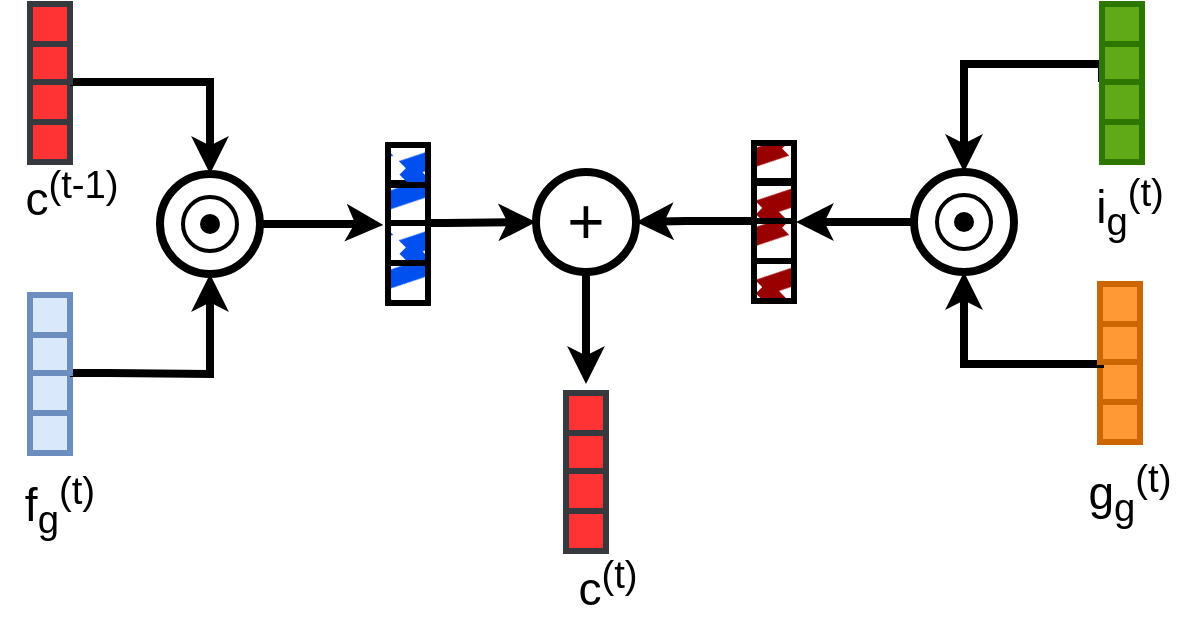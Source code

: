 <mxfile version="24.2.1" type="github">
  <diagram id="C5RBs43oDa-KdzZeNtuy" name="Page-1">
    <mxGraphModel dx="114" dy="547" grid="1" gridSize="10" guides="1" tooltips="1" connect="1" arrows="1" fold="1" page="1" pageScale="1" pageWidth="827" pageHeight="1169" math="0" shadow="0">
      <root>
        <mxCell id="WIyWlLk6GJQsqaUBKTNV-0" />
        <mxCell id="WIyWlLk6GJQsqaUBKTNV-1" parent="WIyWlLk6GJQsqaUBKTNV-0" />
        <mxCell id="QPUKJMc_b6XZX64P_FaV-15" value="f&lt;sub&gt;g&lt;/sub&gt;&lt;sup&gt;(t)&lt;/sup&gt;" style="text;html=1;align=center;verticalAlign=middle;whiteSpace=wrap;rounded=0;fontSize=23;strokeWidth=4;" vertex="1" parent="WIyWlLk6GJQsqaUBKTNV-1">
          <mxGeometry x="840" y="244.5" width="60" height="30" as="geometry" />
        </mxCell>
        <mxCell id="QPUKJMc_b6XZX64P_FaV-28" value="" style="rounded=0;whiteSpace=wrap;html=1;strokeWidth=3;fillColor=#FF3333;strokeColor=#36393d;" vertex="1" parent="WIyWlLk6GJQsqaUBKTNV-1">
          <mxGeometry x="855" y="69" width="20" height="20" as="geometry" />
        </mxCell>
        <mxCell id="QPUKJMc_b6XZX64P_FaV-29" value="" style="rounded=0;whiteSpace=wrap;html=1;strokeWidth=3;fillColor=#FF3333;strokeColor=#36393d;" vertex="1" parent="WIyWlLk6GJQsqaUBKTNV-1">
          <mxGeometry x="855" y="49" width="20" height="20" as="geometry" />
        </mxCell>
        <mxCell id="QPUKJMc_b6XZX64P_FaV-79" style="edgeStyle=orthogonalEdgeStyle;rounded=0;orthogonalLoop=1;jettySize=auto;html=1;exitX=1;exitY=1;exitDx=0;exitDy=0;entryX=0.5;entryY=0;entryDx=0;entryDy=0;strokeWidth=4;" edge="1" parent="WIyWlLk6GJQsqaUBKTNV-1" source="QPUKJMc_b6XZX64P_FaV-30" target="QPUKJMc_b6XZX64P_FaV-32">
          <mxGeometry relative="1" as="geometry">
            <Array as="points">
              <mxPoint x="945" y="49" />
            </Array>
          </mxGeometry>
        </mxCell>
        <mxCell id="QPUKJMc_b6XZX64P_FaV-30" value="" style="rounded=0;whiteSpace=wrap;html=1;strokeWidth=3;fillColor=#FF3333;strokeColor=#36393d;" vertex="1" parent="WIyWlLk6GJQsqaUBKTNV-1">
          <mxGeometry x="855" y="29" width="20" height="20" as="geometry" />
        </mxCell>
        <mxCell id="QPUKJMc_b6XZX64P_FaV-31" style="edgeStyle=orthogonalEdgeStyle;rounded=0;orthogonalLoop=1;jettySize=auto;html=1;exitX=1;exitY=0.5;exitDx=0;exitDy=0;strokeWidth=4;entryX=-0.117;entryY=0.05;entryDx=0;entryDy=0;entryPerimeter=0;" edge="1" parent="WIyWlLk6GJQsqaUBKTNV-1" source="QPUKJMc_b6XZX64P_FaV-32" target="QPUKJMc_b6XZX64P_FaV-39">
          <mxGeometry relative="1" as="geometry">
            <mxPoint x="1033" y="119.948" as="targetPoint" />
            <Array as="points">
              <mxPoint x="1024" y="120" />
              <mxPoint x="1024" y="120" />
            </Array>
          </mxGeometry>
        </mxCell>
        <mxCell id="QPUKJMc_b6XZX64P_FaV-32" value="" style="ellipse;whiteSpace=wrap;html=1;aspect=fixed;fontSize=32;strokeWidth=4;" vertex="1" parent="WIyWlLk6GJQsqaUBKTNV-1">
          <mxGeometry x="920" y="95" width="50" height="50" as="geometry" />
        </mxCell>
        <mxCell id="QPUKJMc_b6XZX64P_FaV-33" value="" style="rounded=0;whiteSpace=wrap;html=1;strokeWidth=3;fillColor=#FF3333;strokeColor=#36393d;" vertex="1" parent="WIyWlLk6GJQsqaUBKTNV-1">
          <mxGeometry x="855" y="10" width="20" height="20" as="geometry" />
        </mxCell>
        <mxCell id="QPUKJMc_b6XZX64P_FaV-35" value="c&lt;sup&gt;(t-1)&lt;/sup&gt;" style="text;html=1;align=center;verticalAlign=middle;whiteSpace=wrap;rounded=0;fontSize=23;strokeWidth=4;" vertex="1" parent="WIyWlLk6GJQsqaUBKTNV-1">
          <mxGeometry x="846" y="90" width="60" height="30" as="geometry" />
        </mxCell>
        <mxCell id="QPUKJMc_b6XZX64P_FaV-36" value="" style="ellipse;whiteSpace=wrap;html=1;aspect=fixed;strokeWidth=2;" vertex="1" parent="WIyWlLk6GJQsqaUBKTNV-1">
          <mxGeometry x="931.5" y="106.5" width="27" height="27" as="geometry" />
        </mxCell>
        <mxCell id="QPUKJMc_b6XZX64P_FaV-37" value="" style="shape=waypoint;sketch=0;fillStyle=solid;size=6;pointerEvents=1;points=[];fillColor=none;resizable=0;rotatable=0;perimeter=centerPerimeter;snapToPoint=1;strokeWidth=3;" vertex="1" parent="WIyWlLk6GJQsqaUBKTNV-1">
          <mxGeometry x="935" y="110" width="20" height="20" as="geometry" />
        </mxCell>
        <mxCell id="QPUKJMc_b6XZX64P_FaV-38" value="" style="rounded=0;whiteSpace=wrap;html=1;strokeWidth=3;fillColor=#0050ef;strokeColor=#000000;fillStyle=zigzag-line;fontColor=#ffffff;" vertex="1" parent="WIyWlLk6GJQsqaUBKTNV-1">
          <mxGeometry x="1034" y="139.5" width="20" height="20" as="geometry" />
        </mxCell>
        <mxCell id="QPUKJMc_b6XZX64P_FaV-39" value="" style="rounded=0;whiteSpace=wrap;html=1;strokeWidth=3;fillColor=#0050ef;strokeColor=#000000;fillStyle=zigzag-line;fontColor=#ffffff;" vertex="1" parent="WIyWlLk6GJQsqaUBKTNV-1">
          <mxGeometry x="1034" y="119.5" width="20" height="20" as="geometry" />
        </mxCell>
        <mxCell id="QPUKJMc_b6XZX64P_FaV-96" style="edgeStyle=orthogonalEdgeStyle;rounded=0;orthogonalLoop=1;jettySize=auto;html=1;exitX=1;exitY=1;exitDx=0;exitDy=0;entryX=0;entryY=0.5;entryDx=0;entryDy=0;strokeWidth=4;" edge="1" parent="WIyWlLk6GJQsqaUBKTNV-1" source="QPUKJMc_b6XZX64P_FaV-40" target="QPUKJMc_b6XZX64P_FaV-95">
          <mxGeometry relative="1" as="geometry">
            <Array as="points">
              <mxPoint x="1063" y="119" />
            </Array>
          </mxGeometry>
        </mxCell>
        <mxCell id="QPUKJMc_b6XZX64P_FaV-40" value="" style="rounded=0;whiteSpace=wrap;html=1;strokeWidth=3;fillColor=#0050ef;strokeColor=#000000;fillStyle=zigzag-line;fontColor=#ffffff;" vertex="1" parent="WIyWlLk6GJQsqaUBKTNV-1">
          <mxGeometry x="1034" y="99.5" width="20" height="20" as="geometry" />
        </mxCell>
        <mxCell id="QPUKJMc_b6XZX64P_FaV-41" value="" style="rounded=0;whiteSpace=wrap;html=1;strokeWidth=3;fillColor=#0050ef;strokeColor=#000000;fillStyle=zigzag-line;fontColor=#ffffff;" vertex="1" parent="WIyWlLk6GJQsqaUBKTNV-1">
          <mxGeometry x="1034" y="80.5" width="20" height="20" as="geometry" />
        </mxCell>
        <mxCell id="QPUKJMc_b6XZX64P_FaV-42" value="" style="rounded=0;whiteSpace=wrap;html=1;strokeWidth=3;fillColor=#dae8fc;strokeColor=#6c8ebf;" vertex="1" parent="WIyWlLk6GJQsqaUBKTNV-1">
          <mxGeometry x="855" y="214.5" width="20" height="20" as="geometry" />
        </mxCell>
        <mxCell id="QPUKJMc_b6XZX64P_FaV-43" value="" style="rounded=0;whiteSpace=wrap;html=1;strokeWidth=3;fillColor=#dae8fc;strokeColor=#6c8ebf;" vertex="1" parent="WIyWlLk6GJQsqaUBKTNV-1">
          <mxGeometry x="855" y="194.5" width="20" height="20" as="geometry" />
        </mxCell>
        <mxCell id="QPUKJMc_b6XZX64P_FaV-63" style="edgeStyle=orthogonalEdgeStyle;rounded=0;orthogonalLoop=1;jettySize=auto;html=1;exitX=1;exitY=1;exitDx=0;exitDy=0;entryX=0.5;entryY=1;entryDx=0;entryDy=0;strokeWidth=4;" edge="1" parent="WIyWlLk6GJQsqaUBKTNV-1" source="QPUKJMc_b6XZX64P_FaV-44" target="QPUKJMc_b6XZX64P_FaV-32">
          <mxGeometry relative="1" as="geometry">
            <Array as="points">
              <mxPoint x="894" y="195" />
              <mxPoint x="1282" y="195" />
            </Array>
          </mxGeometry>
        </mxCell>
        <mxCell id="QPUKJMc_b6XZX64P_FaV-44" value="" style="rounded=0;whiteSpace=wrap;html=1;strokeWidth=3;fillColor=#dae8fc;strokeColor=#6c8ebf;" vertex="1" parent="WIyWlLk6GJQsqaUBKTNV-1">
          <mxGeometry x="855" y="174.5" width="20" height="20" as="geometry" />
        </mxCell>
        <mxCell id="QPUKJMc_b6XZX64P_FaV-46" value="" style="rounded=0;whiteSpace=wrap;html=1;strokeWidth=3;fillColor=#dae8fc;strokeColor=#6c8ebf;" vertex="1" parent="WIyWlLk6GJQsqaUBKTNV-1">
          <mxGeometry x="855" y="155.5" width="20" height="20" as="geometry" />
        </mxCell>
        <mxCell id="QPUKJMc_b6XZX64P_FaV-66" value="i&lt;sub&gt;g&lt;/sub&gt;&lt;sup&gt;(t)&lt;/sup&gt;" style="text;html=1;align=center;verticalAlign=middle;whiteSpace=wrap;rounded=0;fontSize=23;strokeWidth=4;" vertex="1" parent="WIyWlLk6GJQsqaUBKTNV-1">
          <mxGeometry x="1375" y="96" width="60" height="30" as="geometry" />
        </mxCell>
        <mxCell id="QPUKJMc_b6XZX64P_FaV-67" value="" style="rounded=0;whiteSpace=wrap;html=1;strokeWidth=3;fillColor=#60a917;strokeColor=#2D7600;fontColor=#ffffff;" vertex="1" parent="WIyWlLk6GJQsqaUBKTNV-1">
          <mxGeometry x="1391" y="69" width="20" height="20" as="geometry" />
        </mxCell>
        <mxCell id="QPUKJMc_b6XZX64P_FaV-68" value="" style="rounded=0;whiteSpace=wrap;html=1;strokeWidth=3;fillColor=#60a917;strokeColor=#2D7600;fontColor=#ffffff;" vertex="1" parent="WIyWlLk6GJQsqaUBKTNV-1">
          <mxGeometry x="1391" y="49" width="20" height="20" as="geometry" />
        </mxCell>
        <mxCell id="QPUKJMc_b6XZX64P_FaV-93" style="edgeStyle=orthogonalEdgeStyle;rounded=0;orthogonalLoop=1;jettySize=auto;html=1;exitX=0;exitY=1;exitDx=0;exitDy=0;strokeWidth=4;" edge="1" parent="WIyWlLk6GJQsqaUBKTNV-1" source="QPUKJMc_b6XZX64P_FaV-69" target="QPUKJMc_b6XZX64P_FaV-76">
          <mxGeometry relative="1" as="geometry">
            <Array as="points">
              <mxPoint x="1391" y="40" />
              <mxPoint x="1322" y="40" />
            </Array>
          </mxGeometry>
        </mxCell>
        <mxCell id="QPUKJMc_b6XZX64P_FaV-69" value="" style="rounded=0;whiteSpace=wrap;html=1;strokeWidth=3;fillColor=#60a917;strokeColor=#2D7600;fontColor=#ffffff;" vertex="1" parent="WIyWlLk6GJQsqaUBKTNV-1">
          <mxGeometry x="1391" y="29" width="20" height="20" as="geometry" />
        </mxCell>
        <mxCell id="QPUKJMc_b6XZX64P_FaV-70" value="" style="rounded=0;whiteSpace=wrap;html=1;strokeWidth=3;fillColor=#60a917;strokeColor=#2D7600;fontColor=#ffffff;" vertex="1" parent="WIyWlLk6GJQsqaUBKTNV-1">
          <mxGeometry x="1391" y="10" width="20" height="20" as="geometry" />
        </mxCell>
        <mxCell id="QPUKJMc_b6XZX64P_FaV-71" value="g&lt;sub&gt;g&lt;/sub&gt;&lt;sup&gt;(t)&lt;/sup&gt;" style="text;html=1;align=center;verticalAlign=middle;whiteSpace=wrap;rounded=0;fontSize=23;strokeWidth=4;" vertex="1" parent="WIyWlLk6GJQsqaUBKTNV-1">
          <mxGeometry x="1375" y="239" width="60" height="30" as="geometry" />
        </mxCell>
        <mxCell id="QPUKJMc_b6XZX64P_FaV-72" value="" style="rounded=0;whiteSpace=wrap;html=1;strokeWidth=3;fillColor=#FF9933;strokeColor=#CC6600;" vertex="1" parent="WIyWlLk6GJQsqaUBKTNV-1">
          <mxGeometry x="1390" y="209" width="20" height="20" as="geometry" />
        </mxCell>
        <mxCell id="QPUKJMc_b6XZX64P_FaV-73" value="" style="rounded=0;whiteSpace=wrap;html=1;strokeWidth=3;fillColor=#FF9933;strokeColor=#CC6600;" vertex="1" parent="WIyWlLk6GJQsqaUBKTNV-1">
          <mxGeometry x="1390" y="189" width="20" height="20" as="geometry" />
        </mxCell>
        <mxCell id="QPUKJMc_b6XZX64P_FaV-94" style="edgeStyle=orthogonalEdgeStyle;rounded=0;orthogonalLoop=1;jettySize=auto;html=1;exitX=0;exitY=1;exitDx=0;exitDy=0;entryX=0.5;entryY=1;entryDx=0;entryDy=0;strokeWidth=4;" edge="1" parent="WIyWlLk6GJQsqaUBKTNV-1" source="QPUKJMc_b6XZX64P_FaV-74" target="QPUKJMc_b6XZX64P_FaV-76">
          <mxGeometry relative="1" as="geometry">
            <Array as="points">
              <mxPoint x="1390" y="190" />
              <mxPoint x="1322" y="190" />
            </Array>
          </mxGeometry>
        </mxCell>
        <mxCell id="QPUKJMc_b6XZX64P_FaV-74" value="" style="rounded=0;whiteSpace=wrap;html=1;strokeWidth=3;fillColor=#FF9933;strokeColor=#CC6600;" vertex="1" parent="WIyWlLk6GJQsqaUBKTNV-1">
          <mxGeometry x="1390" y="169" width="20" height="20" as="geometry" />
        </mxCell>
        <mxCell id="QPUKJMc_b6XZX64P_FaV-75" value="" style="rounded=0;whiteSpace=wrap;html=1;strokeWidth=3;fillColor=#FF9933;strokeColor=#CC6600;" vertex="1" parent="WIyWlLk6GJQsqaUBKTNV-1">
          <mxGeometry x="1390" y="150" width="20" height="20" as="geometry" />
        </mxCell>
        <mxCell id="QPUKJMc_b6XZX64P_FaV-86" style="edgeStyle=orthogonalEdgeStyle;rounded=0;orthogonalLoop=1;jettySize=auto;html=1;exitX=0;exitY=0.5;exitDx=0;exitDy=0;strokeWidth=4;" edge="1" parent="WIyWlLk6GJQsqaUBKTNV-1" source="QPUKJMc_b6XZX64P_FaV-76">
          <mxGeometry relative="1" as="geometry">
            <mxPoint x="1238" y="119" as="targetPoint" />
          </mxGeometry>
        </mxCell>
        <mxCell id="QPUKJMc_b6XZX64P_FaV-76" value="" style="ellipse;whiteSpace=wrap;html=1;aspect=fixed;fontSize=32;strokeWidth=4;" vertex="1" parent="WIyWlLk6GJQsqaUBKTNV-1">
          <mxGeometry x="1297" y="94" width="50" height="50" as="geometry" />
        </mxCell>
        <mxCell id="QPUKJMc_b6XZX64P_FaV-77" value="" style="ellipse;whiteSpace=wrap;html=1;aspect=fixed;strokeWidth=2;" vertex="1" parent="WIyWlLk6GJQsqaUBKTNV-1">
          <mxGeometry x="1308.5" y="105.5" width="27" height="27" as="geometry" />
        </mxCell>
        <mxCell id="QPUKJMc_b6XZX64P_FaV-78" value="" style="shape=waypoint;sketch=0;fillStyle=solid;size=6;pointerEvents=1;points=[];fillColor=none;resizable=0;rotatable=0;perimeter=centerPerimeter;snapToPoint=1;strokeWidth=3;" vertex="1" parent="WIyWlLk6GJQsqaUBKTNV-1">
          <mxGeometry x="1312" y="109" width="20" height="20" as="geometry" />
        </mxCell>
        <mxCell id="QPUKJMc_b6XZX64P_FaV-89" value="" style="rounded=0;whiteSpace=wrap;html=1;strokeWidth=3;fillColor=#990000;strokeColor=#000000;fillStyle=zigzag-line;fontColor=#ffffff;" vertex="1" parent="WIyWlLk6GJQsqaUBKTNV-1">
          <mxGeometry x="1217" y="138.5" width="20" height="20" as="geometry" />
        </mxCell>
        <mxCell id="QPUKJMc_b6XZX64P_FaV-90" value="" style="rounded=0;whiteSpace=wrap;html=1;strokeWidth=3;fillColor=#990000;strokeColor=#000000;fillStyle=zigzag-line;fontColor=#ffffff;" vertex="1" parent="WIyWlLk6GJQsqaUBKTNV-1">
          <mxGeometry x="1217" y="118.5" width="20" height="20" as="geometry" />
        </mxCell>
        <mxCell id="QPUKJMc_b6XZX64P_FaV-97" style="edgeStyle=orthogonalEdgeStyle;rounded=0;orthogonalLoop=1;jettySize=auto;html=1;exitX=0;exitY=1;exitDx=0;exitDy=0;entryX=1;entryY=0.5;entryDx=0;entryDy=0;strokeWidth=4;" edge="1" parent="WIyWlLk6GJQsqaUBKTNV-1" source="QPUKJMc_b6XZX64P_FaV-91" target="QPUKJMc_b6XZX64P_FaV-95">
          <mxGeometry relative="1" as="geometry">
            <Array as="points">
              <mxPoint x="1183" y="118" />
            </Array>
          </mxGeometry>
        </mxCell>
        <mxCell id="QPUKJMc_b6XZX64P_FaV-91" value="" style="rounded=0;whiteSpace=wrap;html=1;strokeWidth=3;fillColor=#990000;strokeColor=#000000;fillStyle=zigzag-line;fontColor=#ffffff;" vertex="1" parent="WIyWlLk6GJQsqaUBKTNV-1">
          <mxGeometry x="1217" y="98.5" width="20" height="20" as="geometry" />
        </mxCell>
        <mxCell id="QPUKJMc_b6XZX64P_FaV-92" value="" style="rounded=0;whiteSpace=wrap;html=1;strokeWidth=3;fillColor=#990000;strokeColor=#000000;fillStyle=zigzag-line;fontColor=#ffffff;" vertex="1" parent="WIyWlLk6GJQsqaUBKTNV-1">
          <mxGeometry x="1217" y="79.5" width="20" height="20" as="geometry" />
        </mxCell>
        <mxCell id="QPUKJMc_b6XZX64P_FaV-98" style="edgeStyle=orthogonalEdgeStyle;rounded=0;orthogonalLoop=1;jettySize=auto;html=1;strokeWidth=4;" edge="1" parent="WIyWlLk6GJQsqaUBKTNV-1" source="QPUKJMc_b6XZX64P_FaV-95">
          <mxGeometry relative="1" as="geometry">
            <mxPoint x="1133" y="200" as="targetPoint" />
          </mxGeometry>
        </mxCell>
        <mxCell id="QPUKJMc_b6XZX64P_FaV-95" value="+" style="ellipse;whiteSpace=wrap;html=1;aspect=fixed;fontSize=32;strokeWidth=4;" vertex="1" parent="WIyWlLk6GJQsqaUBKTNV-1">
          <mxGeometry x="1108" y="94" width="50" height="50" as="geometry" />
        </mxCell>
        <mxCell id="QPUKJMc_b6XZX64P_FaV-104" value="" style="rounded=0;whiteSpace=wrap;html=1;strokeWidth=3;fillColor=#FF3333;strokeColor=#36393d;" vertex="1" parent="WIyWlLk6GJQsqaUBKTNV-1">
          <mxGeometry x="1123" y="263.5" width="20" height="20" as="geometry" />
        </mxCell>
        <mxCell id="QPUKJMc_b6XZX64P_FaV-105" value="" style="rounded=0;whiteSpace=wrap;html=1;strokeWidth=3;fillColor=#FF3333;strokeColor=#36393d;" vertex="1" parent="WIyWlLk6GJQsqaUBKTNV-1">
          <mxGeometry x="1123" y="243.5" width="20" height="20" as="geometry" />
        </mxCell>
        <mxCell id="QPUKJMc_b6XZX64P_FaV-106" value="" style="rounded=0;whiteSpace=wrap;html=1;strokeWidth=3;fillColor=#FF3333;strokeColor=#36393d;" vertex="1" parent="WIyWlLk6GJQsqaUBKTNV-1">
          <mxGeometry x="1123" y="223.5" width="20" height="20" as="geometry" />
        </mxCell>
        <mxCell id="QPUKJMc_b6XZX64P_FaV-107" value="" style="rounded=0;whiteSpace=wrap;html=1;strokeWidth=3;fillColor=#FF3333;strokeColor=#36393d;" vertex="1" parent="WIyWlLk6GJQsqaUBKTNV-1">
          <mxGeometry x="1123" y="204.5" width="20" height="20" as="geometry" />
        </mxCell>
        <mxCell id="QPUKJMc_b6XZX64P_FaV-108" value="c&lt;sup&gt;(t)&lt;/sup&gt;" style="text;html=1;align=center;verticalAlign=middle;whiteSpace=wrap;rounded=0;fontSize=23;strokeWidth=4;" vertex="1" parent="WIyWlLk6GJQsqaUBKTNV-1">
          <mxGeometry x="1114" y="284.5" width="60" height="30" as="geometry" />
        </mxCell>
      </root>
    </mxGraphModel>
  </diagram>
</mxfile>
